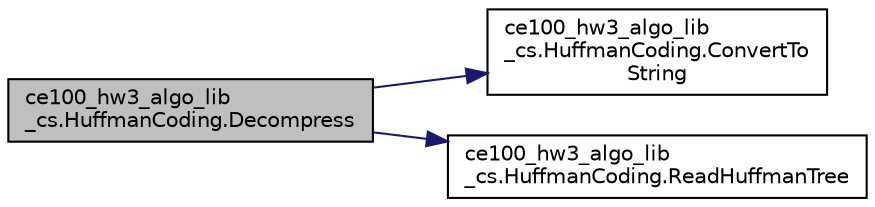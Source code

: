 digraph "ce100_hw3_algo_lib_cs.HuffmanCoding.Decompress"
{
 // INTERACTIVE_SVG=YES
 // LATEX_PDF_SIZE
  edge [fontname="Helvetica",fontsize="10",labelfontname="Helvetica",labelfontsize="10"];
  node [fontname="Helvetica",fontsize="10",shape=record];
  rankdir="LR";
  Node1 [label="ce100_hw3_algo_lib\l_cs.HuffmanCoding.Decompress",height=0.2,width=0.4,color="black", fillcolor="grey75", style="filled", fontcolor="black",tooltip=" "];
  Node1 -> Node2 [color="midnightblue",fontsize="10",style="solid",fontname="Helvetica"];
  Node2 [label="ce100_hw3_algo_lib\l_cs.HuffmanCoding.ConvertTo\lString",height=0.2,width=0.4,color="black", fillcolor="white", style="filled",URL="$db/db2/a00020.html#a5dec26849da8660756cb34c0dfc50378",tooltip=" "];
  Node1 -> Node3 [color="midnightblue",fontsize="10",style="solid",fontname="Helvetica"];
  Node3 [label="ce100_hw3_algo_lib\l_cs.HuffmanCoding.ReadHuffmanTree",height=0.2,width=0.4,color="black", fillcolor="white", style="filled",URL="$db/db2/a00020.html#af4b0bbb26ad996fba9cd355ae8d4051c",tooltip=" "];
}
